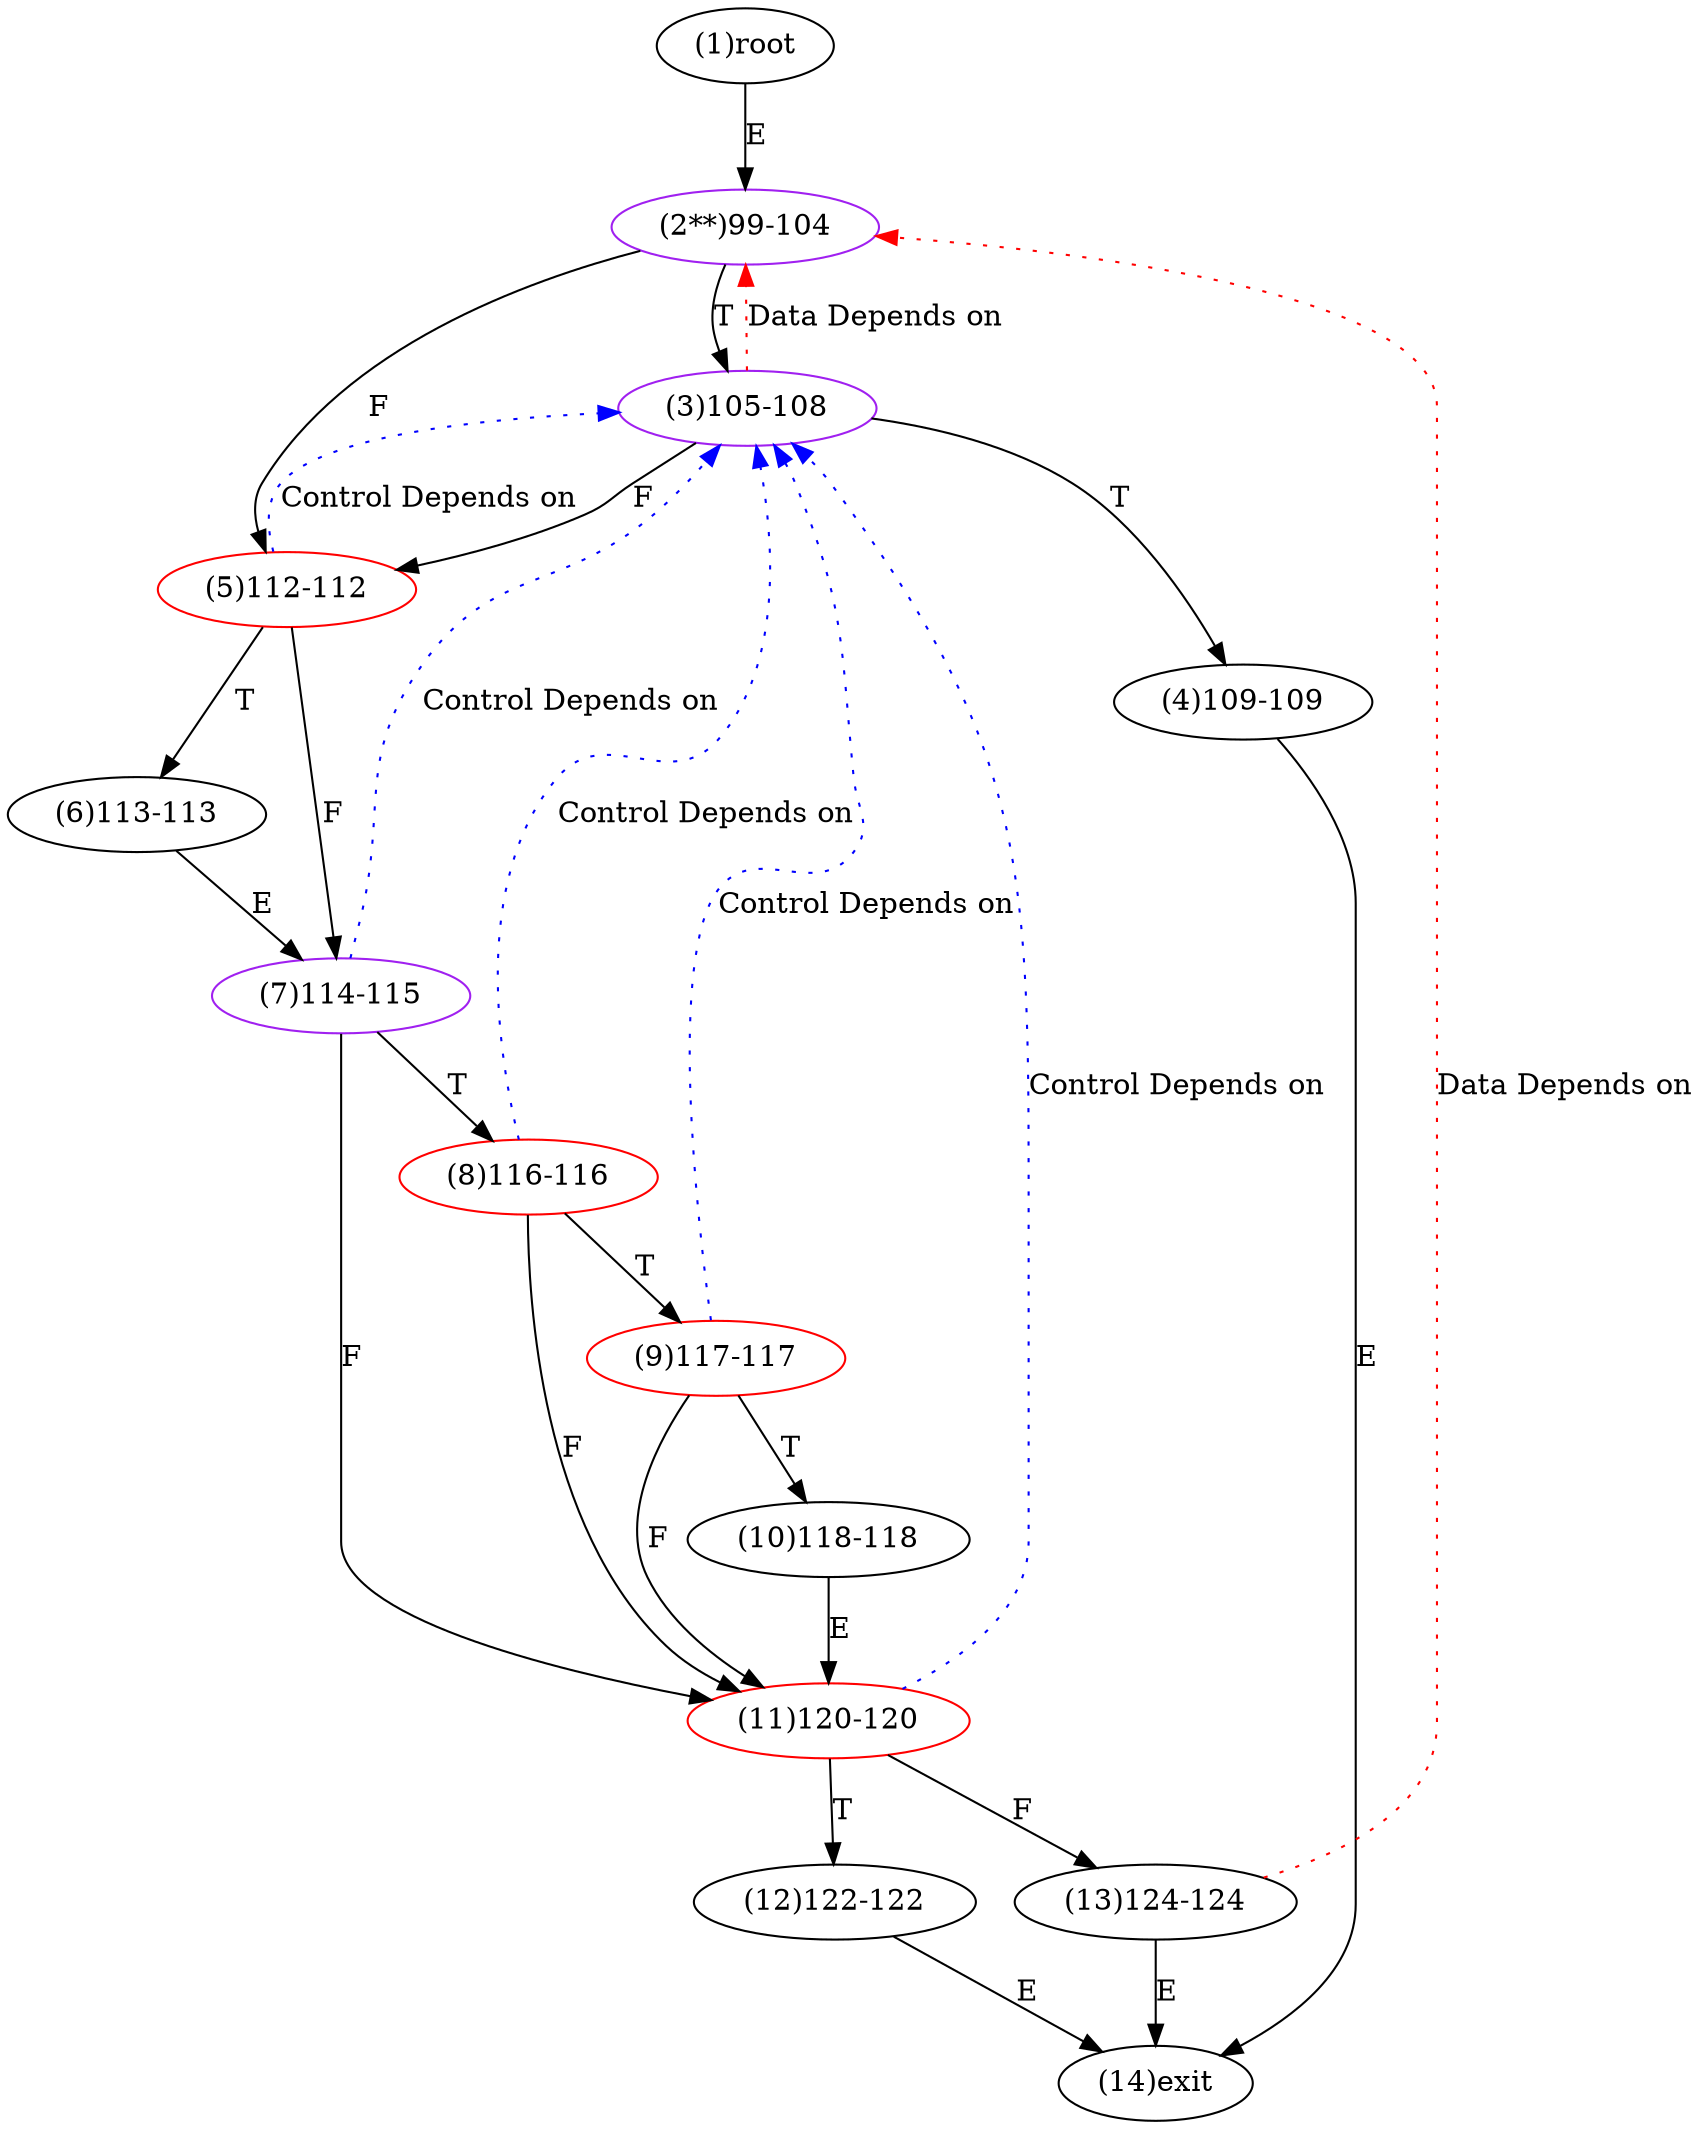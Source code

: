 digraph "" { 
1[ label="(1)root"];
2[ label="(2**)99-104",color=purple];
3[ label="(3)105-108",color=purple];
4[ label="(4)109-109"];
5[ label="(5)112-112",color=red];
6[ label="(6)113-113"];
7[ label="(7)114-115",color=purple];
8[ label="(8)116-116",color=red];
9[ label="(9)117-117",color=red];
10[ label="(10)118-118"];
11[ label="(11)120-120",color=red];
12[ label="(12)122-122"];
13[ label="(13)124-124"];
14[ label="(14)exit"];
1->2[ label="E"];
2->5[ label="F"];
2->3[ label="T"];
3->5[ label="F"];
3->4[ label="T"];
4->14[ label="E"];
5->7[ label="F"];
5->6[ label="T"];
6->7[ label="E"];
7->11[ label="F"];
7->8[ label="T"];
8->11[ label="F"];
8->9[ label="T"];
9->11[ label="F"];
9->10[ label="T"];
10->11[ label="E"];
11->13[ label="F"];
11->12[ label="T"];
12->14[ label="E"];
13->14[ label="E"];
3->2[ color="red" label="Data Depends on" style = dotted ];
5->3[ color="blue" label="Control Depends on" style = dotted ];
7->3[ color="blue" label="Control Depends on" style = dotted ];
8->3[ color="blue" label="Control Depends on" style = dotted ];
9->3[ color="blue" label="Control Depends on" style = dotted ];
11->3[ color="blue" label="Control Depends on" style = dotted ];
13->2[ color="red" label="Data Depends on" style = dotted ];
}